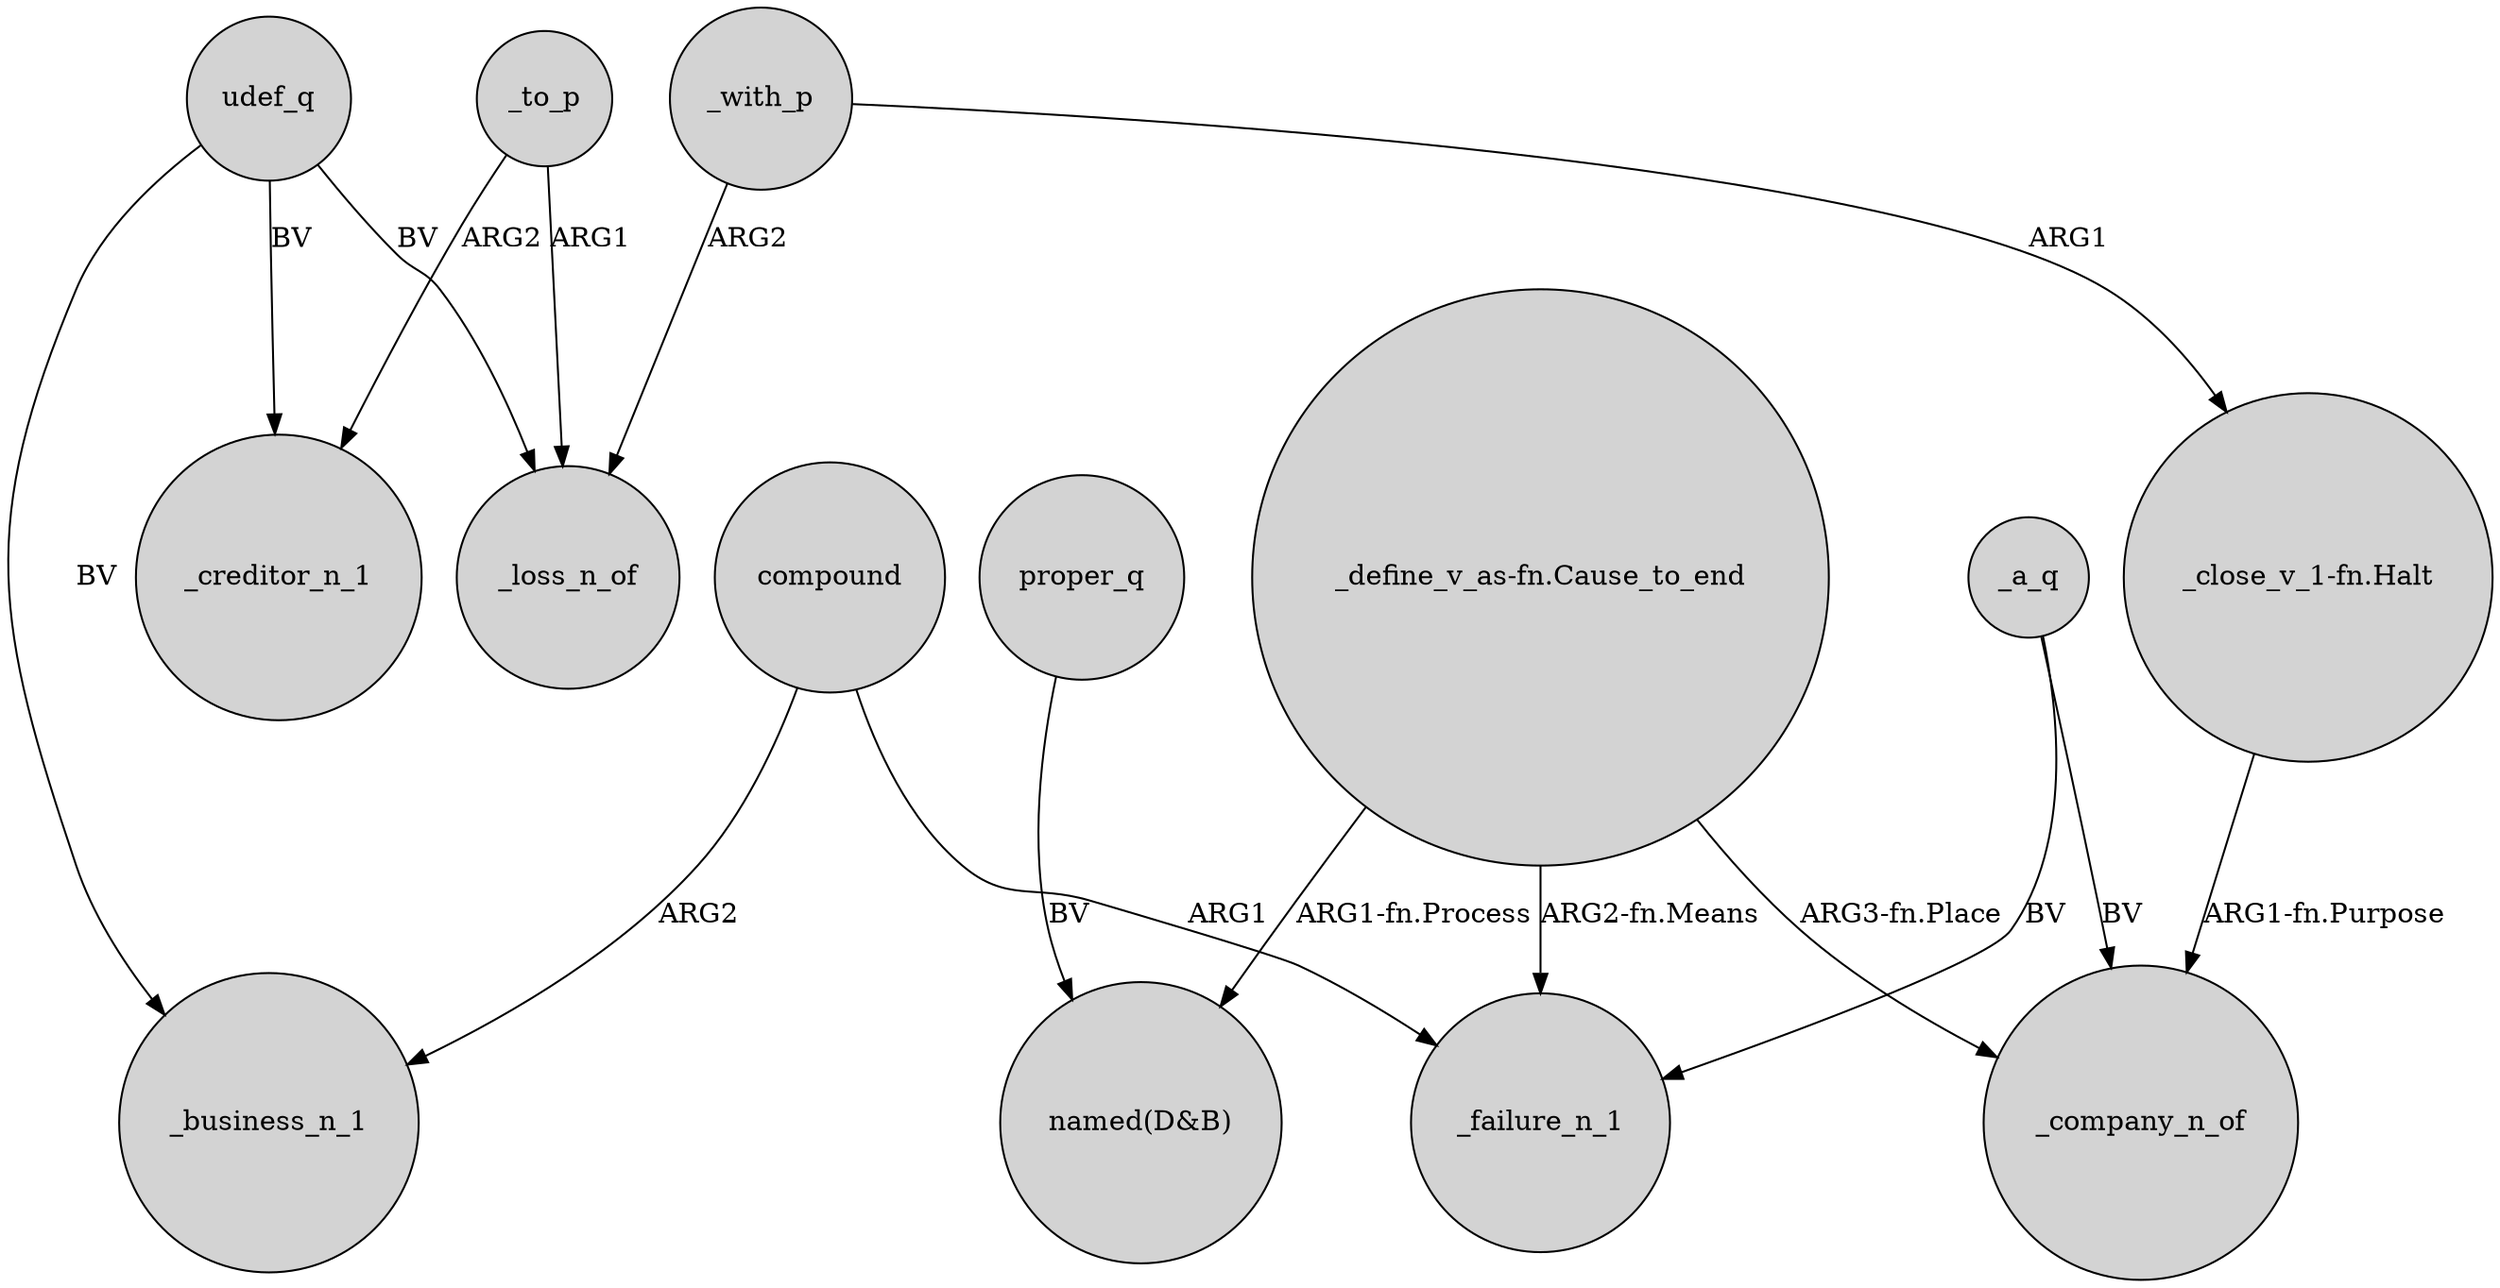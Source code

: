 digraph {
	node [shape=circle style=filled]
	_to_p -> _loss_n_of [label=ARG1]
	"_define_v_as-fn.Cause_to_end" -> "named(D&B)" [label="ARG1-fn.Process"]
	_a_q -> _failure_n_1 [label=BV]
	"_define_v_as-fn.Cause_to_end" -> _failure_n_1 [label="ARG2-fn.Means"]
	_a_q -> _company_n_of [label=BV]
	"_define_v_as-fn.Cause_to_end" -> _company_n_of [label="ARG3-fn.Place"]
	_to_p -> _creditor_n_1 [label=ARG2]
	udef_q -> _loss_n_of [label=BV]
	udef_q -> _business_n_1 [label=BV]
	udef_q -> _creditor_n_1 [label=BV]
	_with_p -> "_close_v_1-fn.Halt" [label=ARG1]
	proper_q -> "named(D&B)" [label=BV]
	"_close_v_1-fn.Halt" -> _company_n_of [label="ARG1-fn.Purpose"]
	compound -> _business_n_1 [label=ARG2]
	compound -> _failure_n_1 [label=ARG1]
	_with_p -> _loss_n_of [label=ARG2]
}
